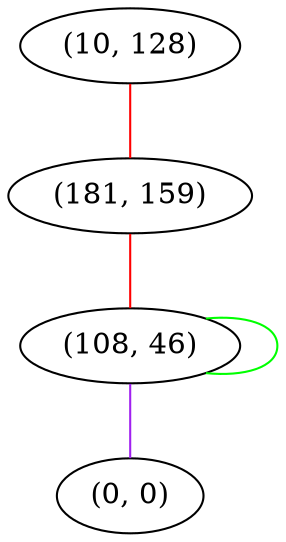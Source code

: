 graph "" {
"(10, 128)";
"(181, 159)";
"(108, 46)";
"(0, 0)";
"(10, 128)" -- "(181, 159)"  [color=red, key=0, weight=1];
"(181, 159)" -- "(108, 46)"  [color=red, key=0, weight=1];
"(108, 46)" -- "(108, 46)"  [color=green, key=0, weight=2];
"(108, 46)" -- "(0, 0)"  [color=purple, key=0, weight=4];
}
